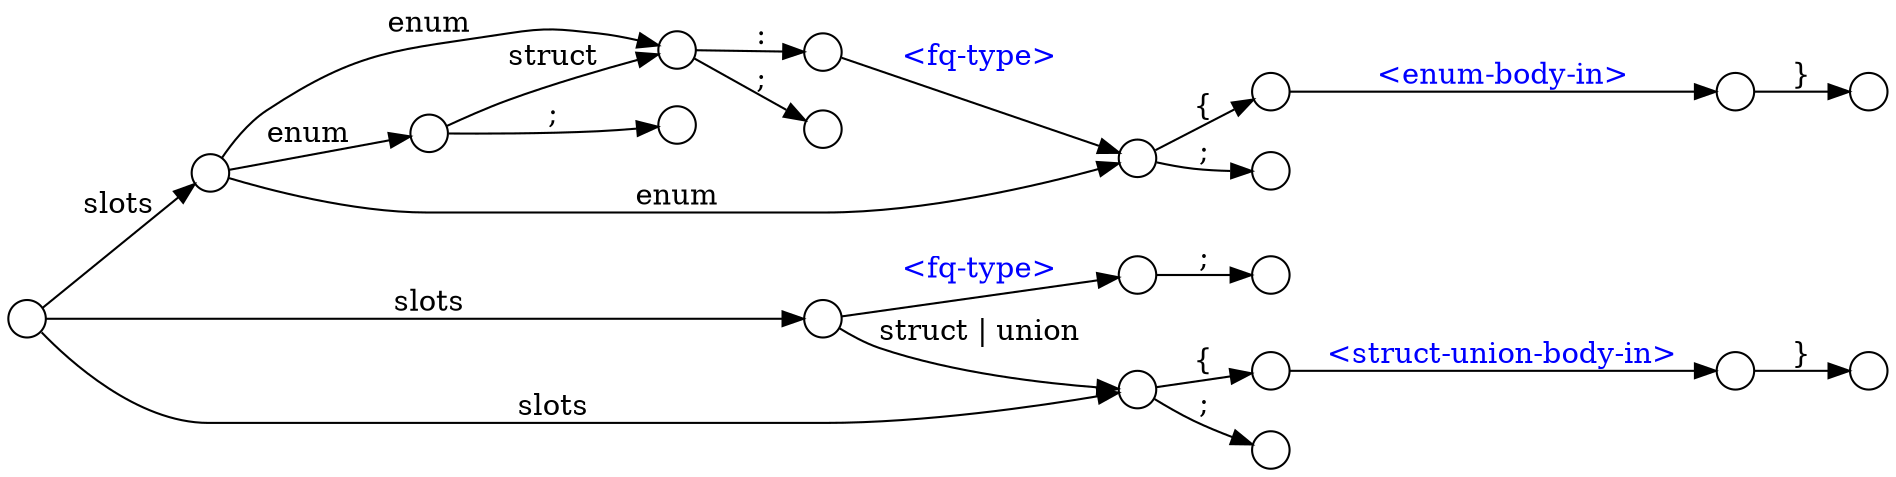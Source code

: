 // -*- mode: c++ -*-

// slots <fq-type> ;

// slots        ;
// slots        { ... }
// slots struct ;
// slots struct { ... }
// slots union  ;
// slots union  { ... }

// slots enum                    ;
// slots enum                    { ... }
// slots enum        : <fq-type> ;
// slots enum        : <fq-type> { ... }
// slots enum struct             ;
// slots enum struct             { ... }
// slots enum struct : <fq-type> ;
// slots enum struct : <fq-type> { ... }

digraph {
  graph [ rankdir = LR ];
  node [ shape = circle, width = 0.5, fixedsize = true ];
  node [ label = "", width = 0.25 ];

  000 -> 010 [ label = "slots" ];
  010 -> 020 [ label = "enum" ];
  010 -> 030 [ label = "enum" ];
  010 -> 050 [ label = "enum" ];
  020 -> 030 [ label = "struct" ];
  020 -> 025 [ label = ";" ];
  030 -> 040 [ label = ":" ];
  030 -> 035 [ label = ";" ];
  040 -> 050 [ label = "<fq-type>", fontcolor = blue ];
  050 -> 055 [ label = ";" ];
  050 -> 060 [ label = "{" ];
  060 -> 070 [ label = "<enum-body-in>", fontcolor = blue ];
  070 -> 080 [ label = "}" ];

  000 -> 100 [ label = "slots" ];
  140 -> 100 [ label = "struct | union" ];
  100 -> 110 [ label = "{" ];
  100 -> 105 [ label = ";" ];
  110 -> 120 [ label = "<struct-union-body-in>", fontcolor = blue ];
  120 -> 130 [ label = "}" ];

  000 -> 140 [ label = "slots" ];
  140 -> 150 [ label = "<fq-type>", fontcolor = blue ];
  150 -> 155 [ label = ";" ];

  subgraph {
    graph [ rank = same ];
    050;
    100;
  }
  subgraph {
    graph [ rank = same ];
    040;
    140;
  }
}
